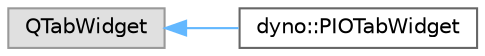 digraph "Graphical Class Hierarchy"
{
 // LATEX_PDF_SIZE
  bgcolor="transparent";
  edge [fontname=Helvetica,fontsize=10,labelfontname=Helvetica,labelfontsize=10];
  node [fontname=Helvetica,fontsize=10,shape=box,height=0.2,width=0.4];
  rankdir="LR";
  Node0 [id="Node000000",label="QTabWidget",height=0.2,width=0.4,color="grey60", fillcolor="#E0E0E0", style="filled",tooltip=" "];
  Node0 -> Node1 [id="edge566_Node000000_Node000001",dir="back",color="steelblue1",style="solid",tooltip=" "];
  Node1 [id="Node000001",label="dyno::PIOTabWidget",height=0.2,width=0.4,color="grey40", fillcolor="white", style="filled",URL="$classdyno_1_1_p_i_o_tab_widget.html",tooltip=" "];
}
